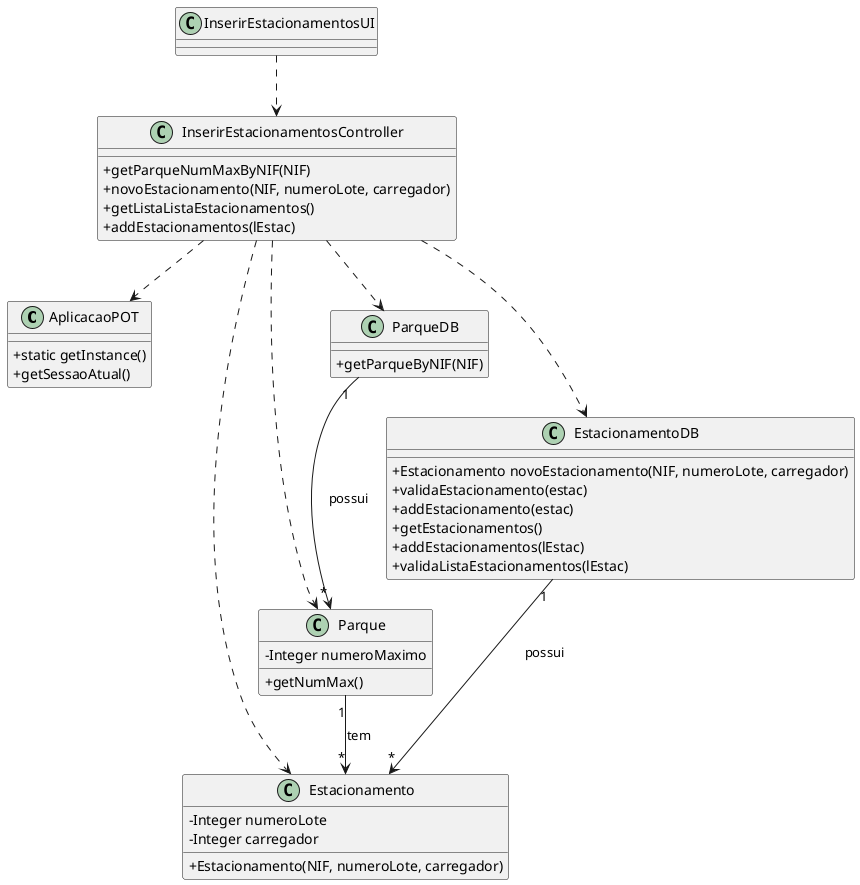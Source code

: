 @startuml
skinparam classAttributeIconSize 0

class AplicacaoPOT
{
  +static getInstance()
  +getSessaoAtual()
}

class Parque {
  -Integer numeroMaximo
  +getNumMax()
}

class Estacionamento {
  -Integer numeroLote
  -Integer carregador
  +Estacionamento(NIF, numeroLote, carregador)
}

class ParqueDB {
  +getParqueByNIF(NIF)
}

class EstacionamentoDB {
  +Estacionamento novoEstacionamento(NIF, numeroLote, carregador)
  +validaEstacionamento(estac)
  +addEstacionamento(estac)
  +getEstacionamentos()
  +addEstacionamentos(lEstac)
  +validaListaEstacionamentos(lEstac)
}

class InserirEstacionamentosController {
    +getParqueNumMaxByNIF(NIF)
    +novoEstacionamento(NIF, numeroLote, carregador)
    +getListaListaEstacionamentos()
    +addEstacionamentos(lEstac)
}

class InserirEstacionamentosUI {
}

InserirEstacionamentosUI ..> InserirEstacionamentosController
InserirEstacionamentosController ..> ParqueDB
InserirEstacionamentosController ..> Parque
InserirEstacionamentosController ..> EstacionamentoDB
InserirEstacionamentosController ..> Estacionamento
InserirEstacionamentosController ..> AplicacaoPOT

ParqueDB "1" --> "*" Parque : possui
Parque "1" --> "*" Estacionamento : tem
EstacionamentoDB "1" --> "*" Estacionamento : possui

@enduml
